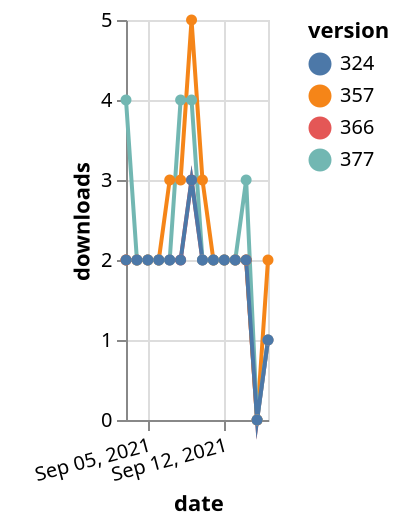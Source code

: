 {"$schema": "https://vega.github.io/schema/vega-lite/v5.json", "description": "A simple bar chart with embedded data.", "data": {"values": [{"date": "2021-09-03", "total": 2307, "delta": 2, "version": "366"}, {"date": "2021-09-04", "total": 2309, "delta": 2, "version": "366"}, {"date": "2021-09-05", "total": 2311, "delta": 2, "version": "366"}, {"date": "2021-09-06", "total": 2313, "delta": 2, "version": "366"}, {"date": "2021-09-07", "total": 2315, "delta": 2, "version": "366"}, {"date": "2021-09-08", "total": 2317, "delta": 2, "version": "366"}, {"date": "2021-09-09", "total": 2320, "delta": 3, "version": "366"}, {"date": "2021-09-10", "total": 2322, "delta": 2, "version": "366"}, {"date": "2021-09-11", "total": 2324, "delta": 2, "version": "366"}, {"date": "2021-09-12", "total": 2326, "delta": 2, "version": "366"}, {"date": "2021-09-13", "total": 2328, "delta": 2, "version": "366"}, {"date": "2021-09-14", "total": 2330, "delta": 2, "version": "366"}, {"date": "2021-09-15", "total": 2330, "delta": 0, "version": "366"}, {"date": "2021-09-16", "total": 2331, "delta": 1, "version": "366"}, {"date": "2021-09-03", "total": 2853, "delta": 2, "version": "357"}, {"date": "2021-09-04", "total": 2855, "delta": 2, "version": "357"}, {"date": "2021-09-05", "total": 2857, "delta": 2, "version": "357"}, {"date": "2021-09-06", "total": 2859, "delta": 2, "version": "357"}, {"date": "2021-09-07", "total": 2862, "delta": 3, "version": "357"}, {"date": "2021-09-08", "total": 2865, "delta": 3, "version": "357"}, {"date": "2021-09-09", "total": 2870, "delta": 5, "version": "357"}, {"date": "2021-09-10", "total": 2873, "delta": 3, "version": "357"}, {"date": "2021-09-11", "total": 2875, "delta": 2, "version": "357"}, {"date": "2021-09-12", "total": 2877, "delta": 2, "version": "357"}, {"date": "2021-09-13", "total": 2879, "delta": 2, "version": "357"}, {"date": "2021-09-14", "total": 2881, "delta": 2, "version": "357"}, {"date": "2021-09-15", "total": 2881, "delta": 0, "version": "357"}, {"date": "2021-09-16", "total": 2883, "delta": 2, "version": "357"}, {"date": "2021-09-03", "total": 2110, "delta": 4, "version": "377"}, {"date": "2021-09-04", "total": 2112, "delta": 2, "version": "377"}, {"date": "2021-09-05", "total": 2114, "delta": 2, "version": "377"}, {"date": "2021-09-06", "total": 2116, "delta": 2, "version": "377"}, {"date": "2021-09-07", "total": 2118, "delta": 2, "version": "377"}, {"date": "2021-09-08", "total": 2122, "delta": 4, "version": "377"}, {"date": "2021-09-09", "total": 2126, "delta": 4, "version": "377"}, {"date": "2021-09-10", "total": 2128, "delta": 2, "version": "377"}, {"date": "2021-09-11", "total": 2130, "delta": 2, "version": "377"}, {"date": "2021-09-12", "total": 2132, "delta": 2, "version": "377"}, {"date": "2021-09-13", "total": 2134, "delta": 2, "version": "377"}, {"date": "2021-09-14", "total": 2137, "delta": 3, "version": "377"}, {"date": "2021-09-15", "total": 2137, "delta": 0, "version": "377"}, {"date": "2021-09-16", "total": 2138, "delta": 1, "version": "377"}, {"date": "2021-09-03", "total": 2537, "delta": 2, "version": "324"}, {"date": "2021-09-04", "total": 2539, "delta": 2, "version": "324"}, {"date": "2021-09-05", "total": 2541, "delta": 2, "version": "324"}, {"date": "2021-09-06", "total": 2543, "delta": 2, "version": "324"}, {"date": "2021-09-07", "total": 2545, "delta": 2, "version": "324"}, {"date": "2021-09-08", "total": 2547, "delta": 2, "version": "324"}, {"date": "2021-09-09", "total": 2550, "delta": 3, "version": "324"}, {"date": "2021-09-10", "total": 2552, "delta": 2, "version": "324"}, {"date": "2021-09-11", "total": 2554, "delta": 2, "version": "324"}, {"date": "2021-09-12", "total": 2556, "delta": 2, "version": "324"}, {"date": "2021-09-13", "total": 2558, "delta": 2, "version": "324"}, {"date": "2021-09-14", "total": 2560, "delta": 2, "version": "324"}, {"date": "2021-09-15", "total": 2560, "delta": 0, "version": "324"}, {"date": "2021-09-16", "total": 2561, "delta": 1, "version": "324"}]}, "width": "container", "mark": {"type": "line", "point": {"filled": true}}, "encoding": {"x": {"field": "date", "type": "temporal", "timeUnit": "yearmonthdate", "title": "date", "axis": {"labelAngle": -15}}, "y": {"field": "delta", "type": "quantitative", "title": "downloads"}, "color": {"field": "version", "type": "nominal"}, "tooltip": {"field": "delta"}}}